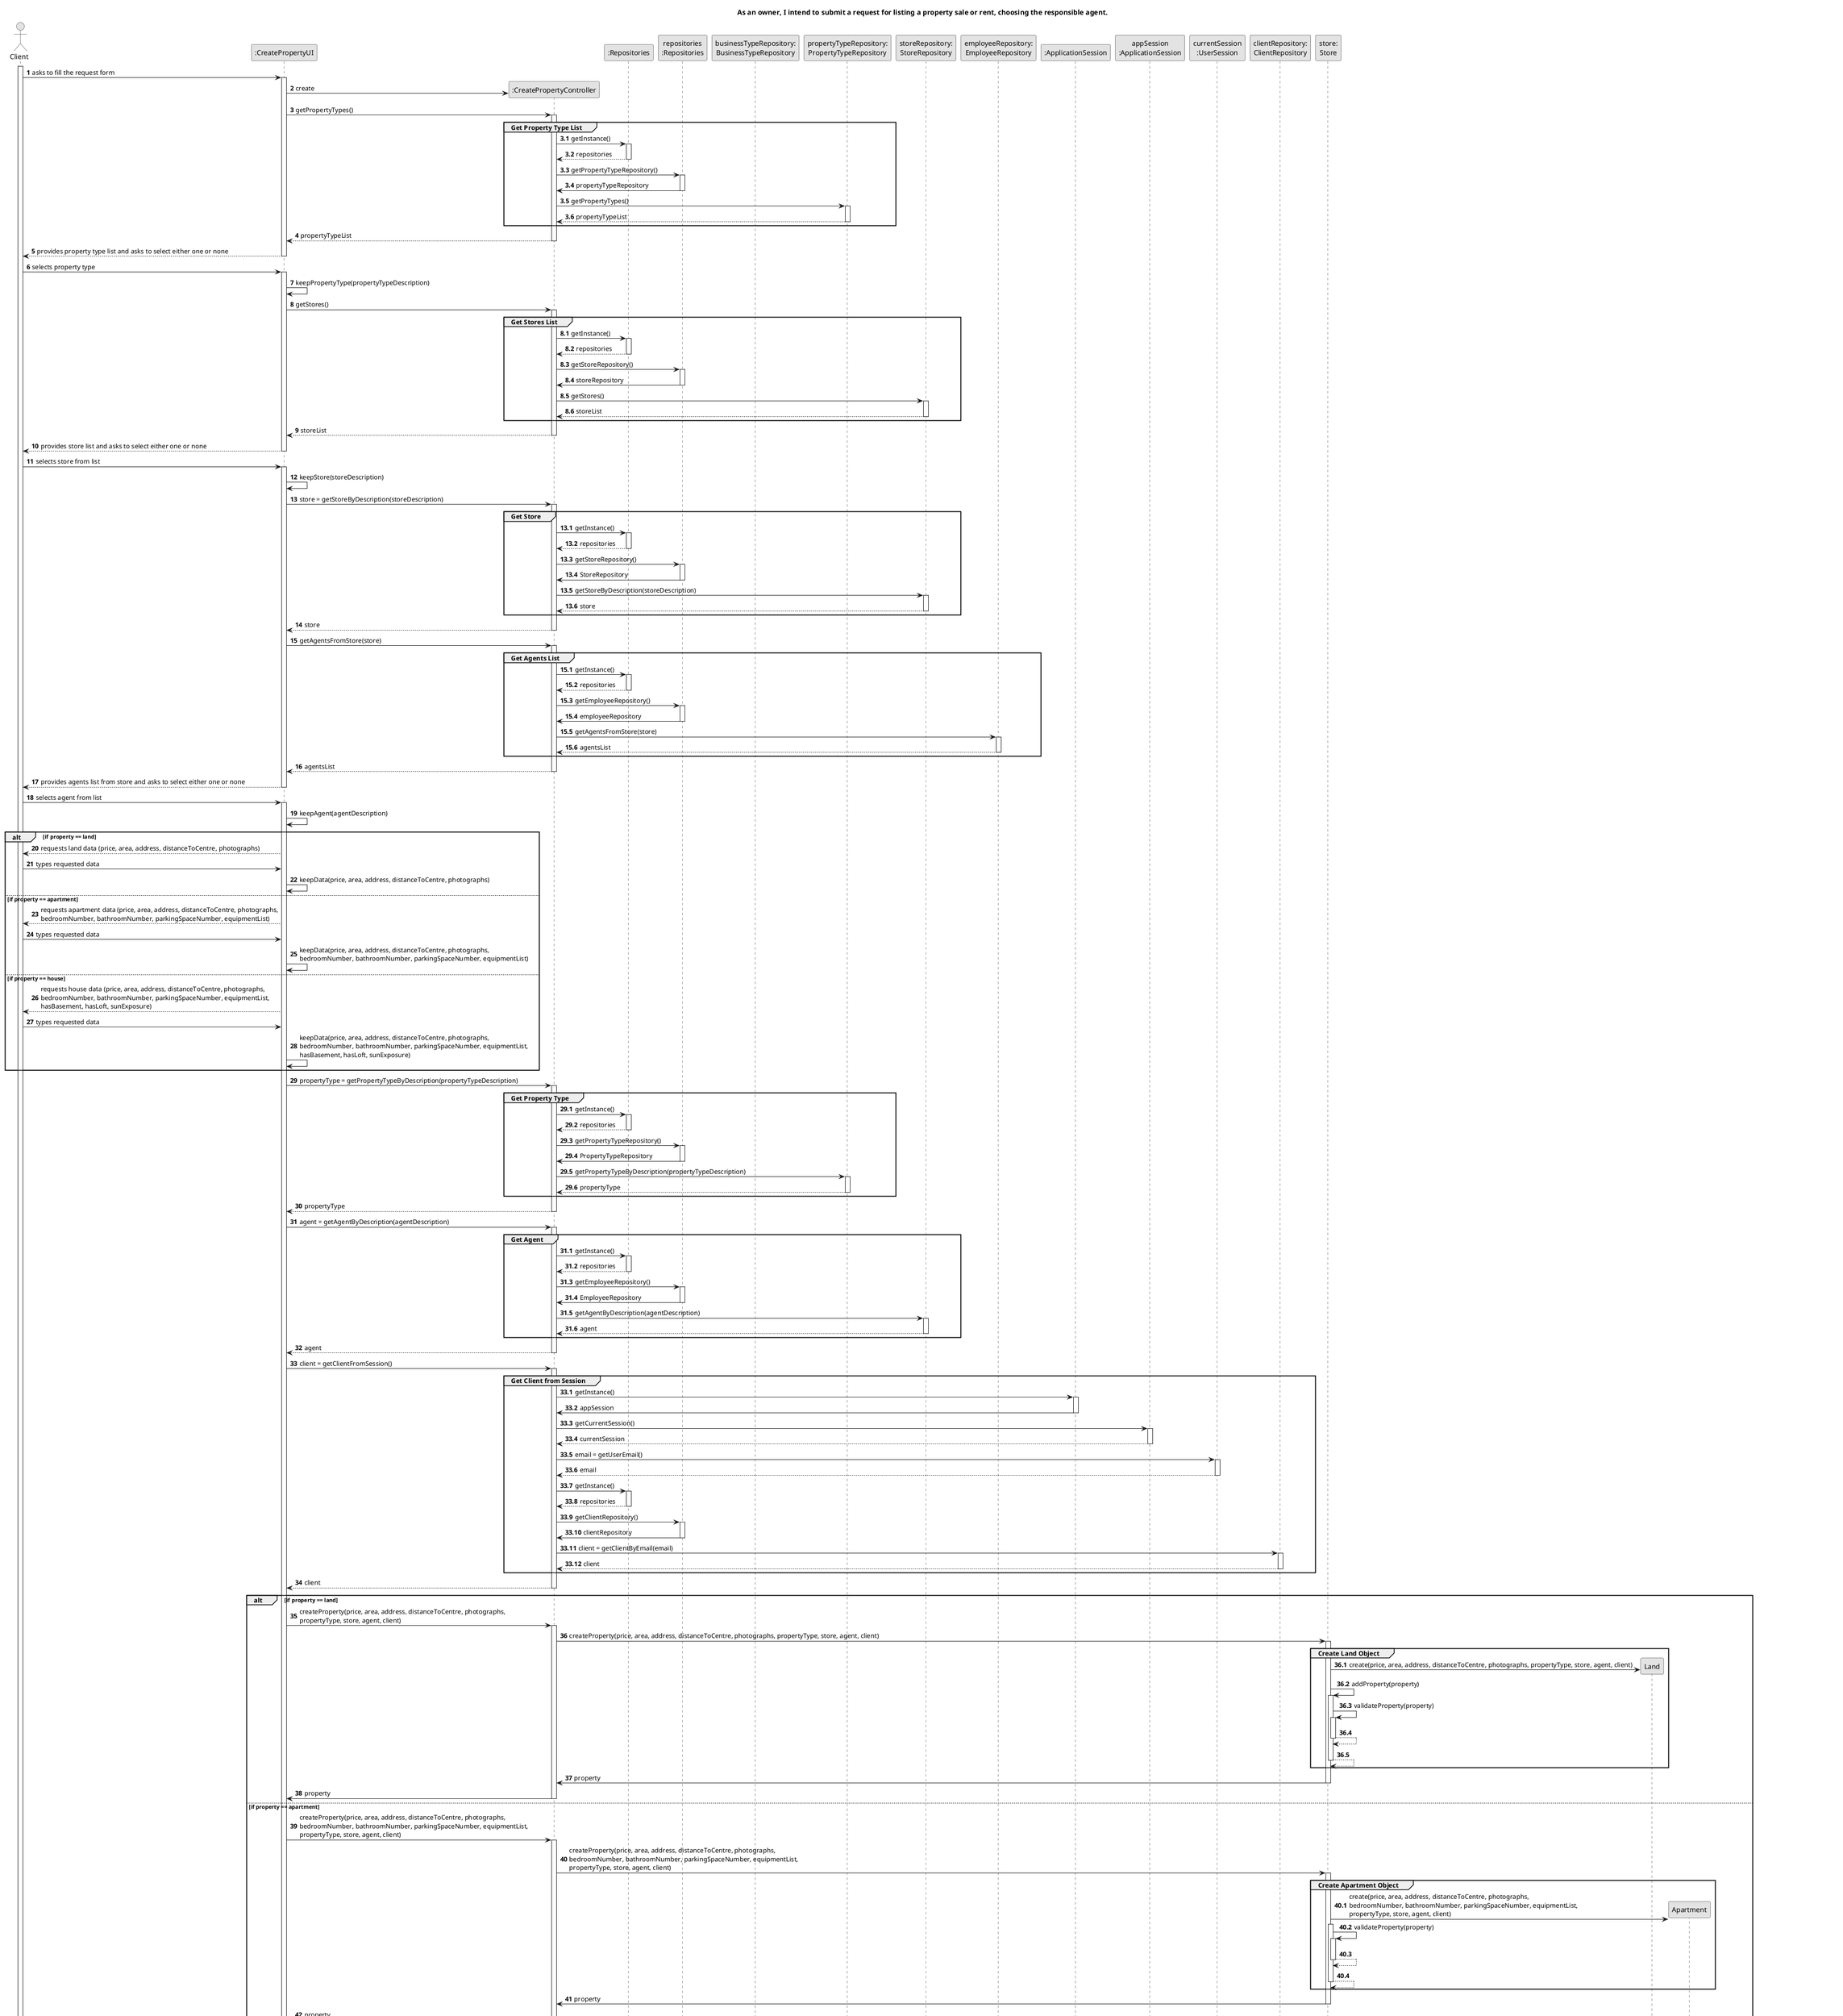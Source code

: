 @startuml
skinparam monochrome true
skinparam packageStyle rectangle
skinparam shadowing false

title As an owner, I intend to submit a request for listing a property sale or rent, choosing the responsible agent.

autonumber

actor "Client" as Client
participant ":CreatePropertyUI" as UI
participant ":CreatePropertyController" as CTRL
participant ":Repositories" as RepositorySingleton
participant "repositories\n:Repositories" as PLAT
participant "businessTypeRepository:\nBusinessTypeRepository" as BNTR
participant "propertyTypeRepository:\nPropertyTypeRepository" as PPTR
participant "storeRepository:\nStoreRepository" as STRR
participant "employeeRepository:\nEmployeeRepository" as AGTR
participant ":ApplicationSession" as _APP
participant "appSession\n:ApplicationSession" as APP
participant "currentSession\n:UserSession" as SESSION
participant "clientRepository:\nClientRepository" as CLI
participant "store:\nStore" as STR
participant "Land" as LPROP
participant "Apartment" as APROP
participant "House" as HPROP
participant "AnnouncementRequest" as ANR

activate Client

    Client -> UI : asks to fill the request form
    activate UI

        UI -> CTRL** : create
                UI -> CTRL : getPropertyTypes()
                activate CTRL
                    group Get Property Type List
                    autonumber 3.1
                        CTRL -> RepositorySingleton : getInstance()
                        activate RepositorySingleton

                            RepositorySingleton --> CTRL: repositories
                        deactivate RepositorySingleton

                        CTRL -> PLAT : getPropertyTypeRepository()
                        activate PLAT

                            PLAT -> CTRL : propertyTypeRepository
                        deactivate PLAT

                        CTRL -> PPTR : getPropertyTypes()
                        activate PPTR

                            PPTR --> CTRL : propertyTypeList
                        deactivate PPTR

                    end group
                    autonumber 4
                            CTRL-->UI : propertyTypeList
                deactivate CTRL
        UI --> Client : provides property type list and asks to select either one or none
        deactivate UI

    Client -> UI : selects property type
    activate UI

                UI -> UI : keepPropertyType(propertyTypeDescription)
                UI -> CTRL : getStores()
                activate CTRL
                autonumber 8.1
                    group Get Stores List
                        CTRL -> RepositorySingleton : getInstance()
                        activate RepositorySingleton

                            RepositorySingleton --> CTRL: repositories
                        deactivate RepositorySingleton

                        CTRL -> PLAT : getStoreRepository()
                        activate PLAT

                            PLAT -> CTRL : storeRepository
                        deactivate PLAT

                        CTRL -> STRR : getStores()
                        activate STRR

                            STRR --> CTRL : storeList
                        deactivate STRR

                    end group
                    autonumber 9
                    CTRL-->UI : storeList
                deactivate CTRL
        UI --> Client : provides store list and asks to select either one or none
    deactivate UI

    Client -> UI : selects store from list

    activate UI
                UI -> UI : keepStore(storeDescription)
                            UI -> CTRL : store = getStoreByDescription(storeDescription)
                            activate CTRL
                            autonumber 13.1
                            group Get Store
                                CTRL -> RepositorySingleton : getInstance()
                                activate RepositorySingleton

                                    RepositorySingleton --> CTRL: repositories
                                deactivate RepositorySingleton

                                CTRL -> PLAT : getStoreRepository()
                                activate PLAT

                                    PLAT -> CTRL : StoreRepository
                                deactivate PLAT

                                CTRL -> STRR : getStoreByDescription(storeDescription)
                                activate STRR

                                    STRR --> CTRL : store
                                deactivate STRR

                            end group
                            autonumber 14
                            CTRL --> UI : store
                        deactivate CTRL
                        UI -> CTRL : getAgentsFromStore(store)
                                    activate CTRL
                                    autonumber 15.1
                                        group Get Agents List

                                            CTRL -> RepositorySingleton : getInstance()
                                            activate RepositorySingleton

                                                RepositorySingleton --> CTRL: repositories
                                            deactivate RepositorySingleton

                                            CTRL -> PLAT : getEmployeeRepository()
                                            activate PLAT

                                                PLAT -> CTRL : employeeRepository
                                            deactivate PLAT

                                            CTRL -> AGTR : getAgentsFromStore(store)
                                            activate AGTR

                                                AGTR --> CTRL : agentsList
                                            deactivate AGTR

                                        end group
                                        autonumber 16
                                            CTRL-->UI : agentsList
                                        deactivate CTRL
        UI --> Client : provides agents list from store and asks to select either one or none
    deactivate UI

    Client -> UI : selects agent from list
    activate UI
                UI -> UI : keepAgent(agentDescription)
    alt if property == land
        UI --> Client : requests land data (price, area, address, distanceToCentre, photographs)
'    deactivate UI

    Client -> UI : types requested data
                UI -> UI : keepData(price, area, address, distanceToCentre, photographs)
'    activate UI
    else if property == apartment
        UI --> Client : requests apartment data (price, area, address, distanceToCentre, photographs,\nbedroomNumber, bathroomNumber, parkingSpaceNumber, equipmentList)
'    deactivate UI

    Client -> UI : types requested data
                UI -> UI : keepData(price, area, address, distanceToCentre, photographs,\nbedroomNumber, bathroomNumber, parkingSpaceNumber, equipmentList)
'    activate UI
    else if property == house
        UI --> Client : requests house data (price, area, address, distanceToCentre, photographs,\nbedroomNumber, bathroomNumber, parkingSpaceNumber, equipmentList,\nhasBasement, hasLoft, sunExposure)
'    deactivate UI

    Client -> UI : types requested data
                UI -> UI : keepData(price, area, address, distanceToCentre, photographs,\nbedroomNumber, bathroomNumber, parkingSpaceNumber, equipmentList,\nhasBasement, hasLoft, sunExposure)
'    activate UI
    end
    UI -> CTRL : propertyType = getPropertyTypeByDescription(propertyTypeDescription)
        activate CTRL
            autonumber 29.1
            group Get Property Type
                CTRL -> RepositorySingleton : getInstance()
                activate RepositorySingleton

                    RepositorySingleton --> CTRL: repositories
                deactivate RepositorySingleton

                CTRL -> PLAT : getPropertyTypeRepository()
                activate PLAT

                    PLAT -> CTRL : PropertyTypeRepository
                deactivate PLAT

                CTRL -> PPTR : getPropertyTypeByDescription(propertyTypeDescription)
                activate PPTR

                    PPTR --> CTRL : propertyType
                deactivate PPTR

            end group
            autonumber 30
            CTRL --> UI : propertyType

        deactivate CTRL
        UI -> CTRL : agent = getAgentByDescription(agentDescription)
            activate CTRL
            autonumber 31.1
                group Get Agent
                    CTRL -> RepositorySingleton : getInstance()
                    activate RepositorySingleton

                        RepositorySingleton --> CTRL: repositories
                    deactivate RepositorySingleton

                    CTRL -> PLAT : getEmployeeRepository()
                    activate PLAT

                        PLAT -> CTRL : EmployeeRepository
                    deactivate PLAT

                    CTRL -> STRR : getAgentByDescription(agentDescription)
                    activate STRR

                        STRR --> CTRL : agent
                    deactivate STRR

                end group
                autonumber 32
                CTRL --> UI : agent

            deactivate CTRL
     UI -> CTRL : client = getClientFromSession()
                 group Get Client from Session
                 autonumber 33.1
                         activate CTRL

                             CTRL -> _APP: getInstance()
                             activate _APP
                                 _APP -> CTRL: appSession
                             deactivate _APP


                             CTRL -> APP: getCurrentSession()
                             activate APP

                                 APP --> CTRL: currentSession
                             deactivate APP

                             CTRL -> SESSION: email = getUserEmail()
                             activate SESSION

                                 SESSION --> CTRL: email
                             deactivate SESSION
                             CTRL -> RepositorySingleton : getInstance()
                             activate RepositorySingleton

                                 RepositorySingleton --> CTRL: repositories
                             deactivate RepositorySingleton

                             CTRL -> PLAT : getClientRepository()
                             activate PLAT

                                 PLAT -> CTRL : clientRepository
                             deactivate PLAT
                             CTRL -> CLI: client = getClientByEmail(email)
                             activate CLI

                                 CLI --> CTRL : client
                             deactivate CLI
                     autonumber 34
                 end group
                 CTRL --> UI : client
             deactivate CTRL
    alt if property == land
        UI -> CTRL: createProperty(price, area, address, distanceToCentre, photographs,\npropertyType, store, agent, client)
        activate CTRL

            CTRL -> STR : createProperty(price, area, address, distanceToCentre, photographs, propertyType, store, agent, client)
            activate STR
                autonumber 36.1
                    group Create Land Object
                    STR -> LPROP**: create(price, area, address, distanceToCentre, photographs, propertyType, store, agent, client)
                    STR -> STR: addProperty(property)
                    activate STR
                        STR -> STR: validateProperty(property)
                        activate STR
                            STR --> STR
                        deactivate STR
                            STR --> STR
                    deactivate STR
                    end group
                autonumber 37
                  STR -> CTRL : property
                deactivate STR
              CTRL -> UI : property
        deactivate CTRL
    else if property == apartment
        UI -> CTRL: createProperty(price, area, address, distanceToCentre, photographs,\nbedroomNumber, bathroomNumber, parkingSpaceNumber, equipmentList,\npropertyType, store, agent, client)
        activate CTRL

            CTRL -> STR : createProperty(price, area, address, distanceToCentre, photographs,\nbedroomNumber, bathroomNumber, parkingSpaceNumber, equipmentList,\npropertyType, store, agent, client)
            activate STR
                autonumber 40.1
                    group Create Apartment Object
                    STR -> APROP**: create(price, area, address, distanceToCentre, photographs,\nbedroomNumber, bathroomNumber, parkingSpaceNumber, equipmentList,\npropertyType, store, agent, client)
                    activate STR
                        STR -> STR: validateProperty(property)
                        activate STR
                            STR --> STR
                        deactivate STR
                            STR --> STR
                    deactivate STR
                    end group
                autonumber 41
                  STR -> CTRL : property
                deactivate STR
              CTRL -> UI : property
        deactivate CTRL
    else if property == house
        UI -> CTRL: createProperty(price, area, address, distanceToCentre, photographs,\nbedroomNumber, bathroomNumber, parkingSpaceNumber, equipmentList,\nhasBasement, hasLoft, sunExposure, propertyType, store, agent, client)
        activate CTRL

            CTRL -> STR : createProperty(price, area, address, distanceToCentre, photographs,\nbedroomNumber, bathroomNumber, parkingSpaceNumber, equipmentList,\nhasBasement, hasLoft, sunExposure, propertyType, store, agent, client)
            activate STR
                autonumber 44.1
                    group Create House Object
                    STR -> HPROP**: create(price, area, address, distanceToCentre, photographs,\nbedroomNumber, bathroomNumber, parkingSpaceNumber, equipmentList,\nhasBasement, hasLoft, sunExposure, propertyType, store, agent, client)
                    activate STR
                        STR -> STR: validateProperty(property)
                        activate STR
                            STR --> STR
                        deactivate STR
                            STR --> STR
                    deactivate STR
                    end group
                autonumber 45
                  STR -> CTRL : property
                deactivate STR
              CTRL -> UI : property
        deactivate CTRL
    end
        UI -> CTRL : getBusinessTypes()
                activate CTRL
                    group Get Business Type List
                        autonumber 47.1
                        CTRL -> RepositorySingleton : getInstance()
                        activate RepositorySingleton

                            RepositorySingleton --> CTRL: repositories
                        deactivate RepositorySingleton

                        CTRL -> PLAT : getBusinessTypeRepository()
                        activate PLAT

                            PLAT -> CTRL : businessTypeRepository
                        deactivate PLAT

                        CTRL -> BNTR : getBusinessTypes()
                        activate BNTR

                            BNTR --> CTRL : businessTypeList
                        deactivate BNTR

                    end group
                    autonumber 48
                        CTRL-->UI : businessTypeList
                    deactivate CTRL
        UI --> Client : provides business type list and asks to select one
    deactivate UI
    Client -> UI: select business type
    activate UI
                UI -> UI : keepBusinessType(businessTypeDescription)
    UI -> CTRL : store = getBusinessTypeByDescription(businessTypeDescription)
                                activate CTRL
                                autonumber 52.1
                                group Get Business Type
                                    CTRL -> RepositorySingleton : getInstance()
                                    activate RepositorySingleton

                                        RepositorySingleton --> CTRL: repositories
                                    deactivate RepositorySingleton

                                    CTRL -> PLAT : getBusinessTypeRepository()
                                    activate PLAT

                                        PLAT -> CTRL : businessTypeRepository
                                    deactivate PLAT

                                    CTRL -> BNTR : getBusinessTypeByDescription(businessTypeDescription)
                                    activate BNTR

                                        BNTR --> CTRL : businessType
                                    deactivate BNTR

                                end group
                                autonumber 53
                                CTRL --> UI : store
                                    deactivate CTRL
    alt if business == rent
        UI --> Client : requests data(rentDuration)
    deactivate UI
    Client -> UI: types requested data
    activate UI
                UI -> UI : keepRentDuration(rentDuration)
    UI -> CTRL: createAnnouncementRequest(rentDuration, businessType, property, agent, client)
    activate CTRL
    CTRL -> STR: createAnnouncementRequest(rentDuration, businessType, property, agent, client)
    activate STR
    group Create Announcement Request (Rent)
               autonumber 58.1
               STR -> ANR**: create(rentDuration, businessType, property, agent, client)

               STR -> STR: addAnnouncement(announcementRequest)
               activate STR
                   STR -> STR: validateAnnouncement(announcementRequest)
                   activate STR
                       STR --> STR
                   deactivate STR
                   STR --> STR

           deactivate STR
   end group
   autonumber 59
    STR --> CTRL: announcementRequest
    deactivate STR
    CTRL --> UI: announcementRequest
    deactivate CTRL
    else
    UI -> CTRL: createAnnouncementRequest(businessType, property, agent, client)
    activate CTRL
        CTRL -> STR: createAnnouncementRequest(businessType, property, agent, client)
        activate STR
        group Create Announcement Request (Sale)
                   autonumber 62.1
                   STR -> ANR**: create(businessType, property, agent, client)

                   STR -> STR: addAnnouncement(announcementRequest)
                   activate STR
                       STR -> STR: validateAnnouncement(announcementRequest)
                       activate STR
                           STR --> STR
                       deactivate STR
                       STR --> STR

               deactivate STR
       end group
   autonumber 63
        STR --> CTRL: announcementRequest
        deactivate STR
        CTRL --> UI: announcementRequest
        deactivate CTRL
    end
    UI --> Client: displays operation success

@enduml